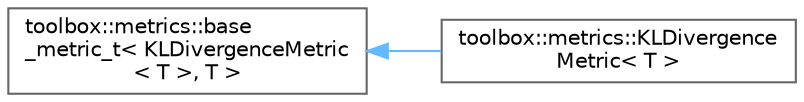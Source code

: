 digraph "Graphical Class Hierarchy"
{
 // LATEX_PDF_SIZE
  bgcolor="transparent";
  edge [fontname=Helvetica,fontsize=10,labelfontname=Helvetica,labelfontsize=10];
  node [fontname=Helvetica,fontsize=10,shape=box,height=0.2,width=0.4];
  rankdir="LR";
  Node0 [id="Node000000",label="toolbox::metrics::base\l_metric_t\< KLDivergenceMetric\l\< T \>, T \>",height=0.2,width=0.4,color="grey40", fillcolor="white", style="filled",URL="$classtoolbox_1_1metrics_1_1base__metric__t.html",tooltip=" "];
  Node0 -> Node1 [id="edge61_Node000000_Node000001",dir="back",color="steelblue1",style="solid",tooltip=" "];
  Node1 [id="Node000001",label="toolbox::metrics::KLDivergence\lMetric\< T \>",height=0.2,width=0.4,color="grey40", fillcolor="white", style="filled",URL="$classtoolbox_1_1metrics_1_1_k_l_divergence_metric.html",tooltip=" "];
}
